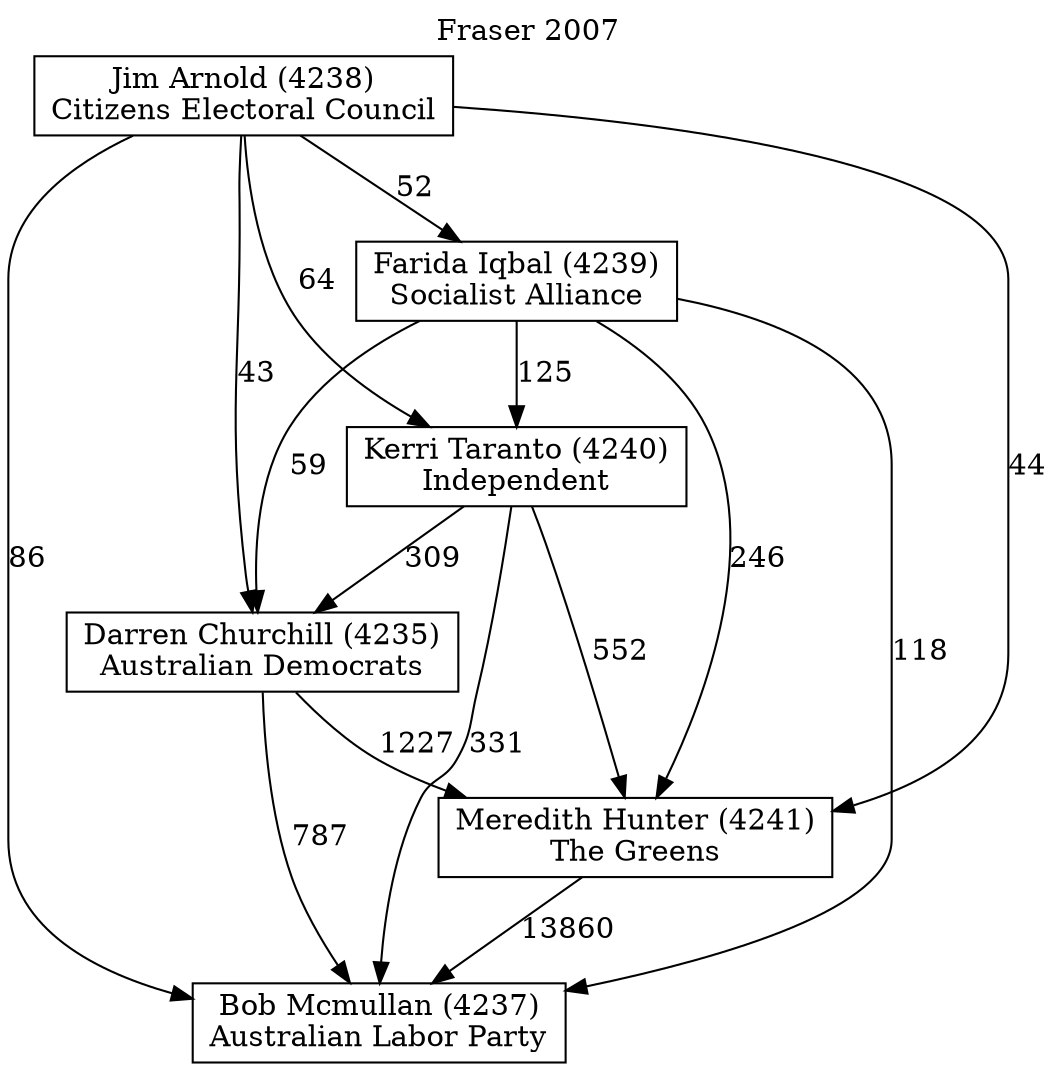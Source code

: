 // House preference flow
digraph "Bob Mcmullan (4237)_Fraser_2007" {
	graph [label="Fraser 2007" labelloc=t mclimit=10]
	node [shape=box]
	"Bob Mcmullan (4237)" [label="Bob Mcmullan (4237)
Australian Labor Party"]
	"Meredith Hunter (4241)" [label="Meredith Hunter (4241)
The Greens"]
	"Darren Churchill (4235)" [label="Darren Churchill (4235)
Australian Democrats"]
	"Kerri Taranto (4240)" [label="Kerri Taranto (4240)
Independent"]
	"Farida Iqbal (4239)" [label="Farida Iqbal (4239)
Socialist Alliance"]
	"Jim Arnold (4238)" [label="Jim Arnold (4238)
Citizens Electoral Council"]
	"Meredith Hunter (4241)" -> "Bob Mcmullan (4237)" [label=13860]
	"Darren Churchill (4235)" -> "Meredith Hunter (4241)" [label=1227]
	"Kerri Taranto (4240)" -> "Darren Churchill (4235)" [label=309]
	"Farida Iqbal (4239)" -> "Kerri Taranto (4240)" [label=125]
	"Jim Arnold (4238)" -> "Farida Iqbal (4239)" [label=52]
	"Darren Churchill (4235)" -> "Bob Mcmullan (4237)" [label=787]
	"Kerri Taranto (4240)" -> "Bob Mcmullan (4237)" [label=331]
	"Farida Iqbal (4239)" -> "Bob Mcmullan (4237)" [label=118]
	"Jim Arnold (4238)" -> "Bob Mcmullan (4237)" [label=86]
	"Jim Arnold (4238)" -> "Kerri Taranto (4240)" [label=64]
	"Farida Iqbal (4239)" -> "Darren Churchill (4235)" [label=59]
	"Jim Arnold (4238)" -> "Darren Churchill (4235)" [label=43]
	"Kerri Taranto (4240)" -> "Meredith Hunter (4241)" [label=552]
	"Farida Iqbal (4239)" -> "Meredith Hunter (4241)" [label=246]
	"Jim Arnold (4238)" -> "Meredith Hunter (4241)" [label=44]
}
